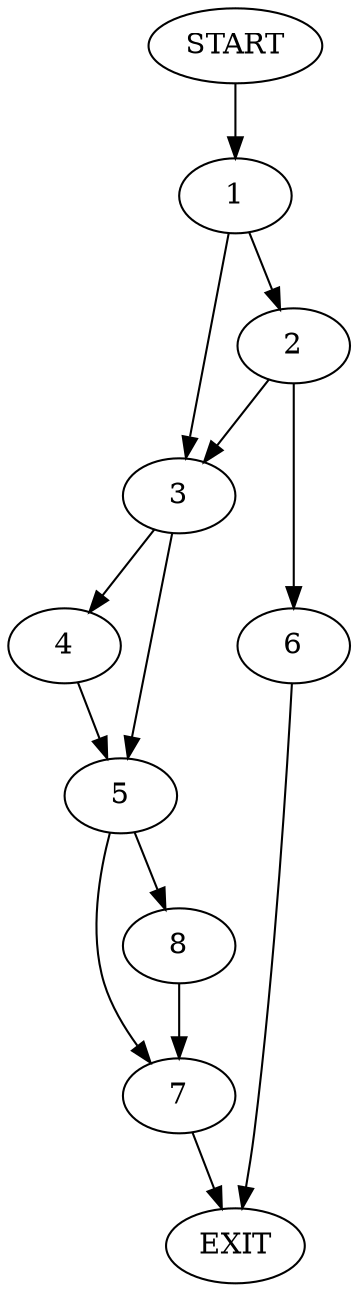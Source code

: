 digraph {
0 [label="START"]
9 [label="EXIT"]
0 -> 1
1 -> 2
1 -> 3
3 -> 4
3 -> 5
2 -> 6
2 -> 3
6 -> 9
4 -> 5
5 -> 7
5 -> 8
7 -> 9
8 -> 7
}
